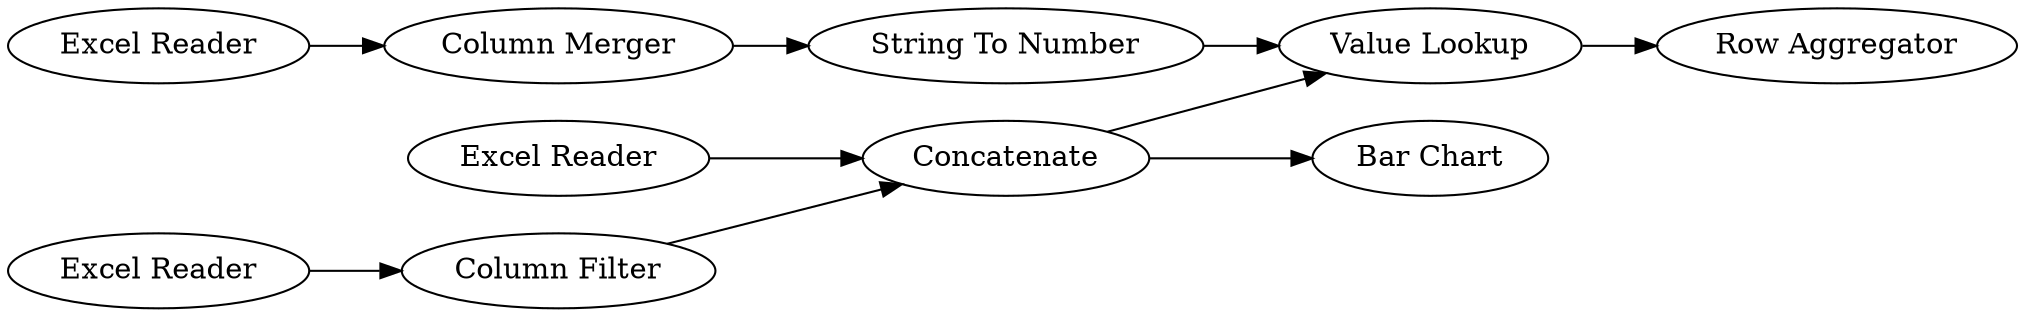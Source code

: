 digraph {
	6 [label="Excel Reader"]
	7 [label="Excel Reader"]
	8 [label=Concatenate]
	12 [label="Row Aggregator"]
	18 [label="Excel Reader"]
	21 [label="Column Merger"]
	22 [label="Value Lookup"]
	23 [label="String To Number"]
	26 [label="Bar Chart"]
	27 [label="Column Filter"]
	6 -> 8
	7 -> 27
	8 -> 26
	8 -> 22
	18 -> 21
	21 -> 23
	22 -> 12
	23 -> 22
	27 -> 8
	rankdir=LR
}
